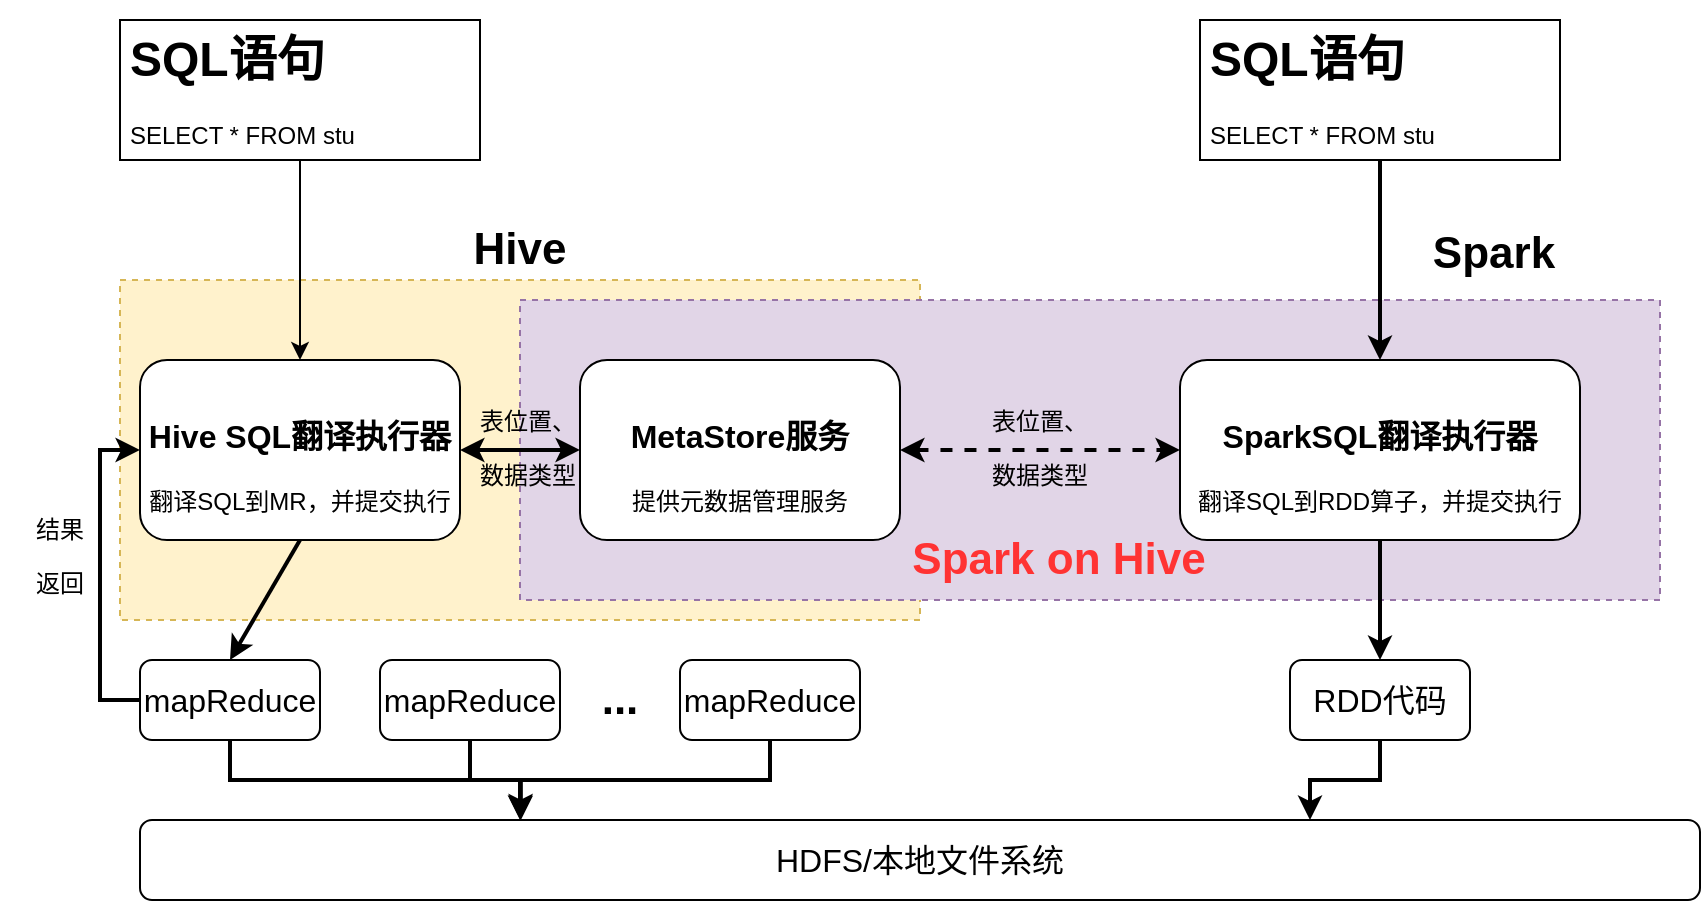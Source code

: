 <mxfile version="20.8.23" type="github">
  <diagram name="第 1 页" id="EFqIKvGod9P9-3a57-Ll">
    <mxGraphModel dx="1221" dy="649" grid="0" gridSize="10" guides="1" tooltips="1" connect="1" arrows="1" fold="1" page="0" pageScale="1" pageWidth="827" pageHeight="1169" math="0" shadow="0">
      <root>
        <mxCell id="0" />
        <mxCell id="1" parent="0" />
        <mxCell id="e48WEqZ7E81Lrx6QJCwg-1" value="" style="rounded=0;whiteSpace=wrap;html=1;dashed=1;fillColor=#fff2cc;strokeColor=#d6b656;" vertex="1" parent="1">
          <mxGeometry x="60" y="320" width="400" height="170" as="geometry" />
        </mxCell>
        <mxCell id="e48WEqZ7E81Lrx6QJCwg-2" value="" style="rounded=0;whiteSpace=wrap;html=1;fillColor=#e1d5e7;dashed=1;strokeColor=#9673a6;" vertex="1" parent="1">
          <mxGeometry x="260" y="330" width="570" height="150" as="geometry" />
        </mxCell>
        <mxCell id="e48WEqZ7E81Lrx6QJCwg-3" value="&lt;h2&gt;&lt;b style=&quot;font-size: 16px;&quot;&gt;Hive SQL翻译执行器&lt;/b&gt;&lt;/h2&gt;翻译SQL到MR，并提交执行" style="rounded=1;whiteSpace=wrap;html=1;" vertex="1" parent="1">
          <mxGeometry x="70" y="360" width="160" height="90" as="geometry" />
        </mxCell>
        <mxCell id="e48WEqZ7E81Lrx6QJCwg-6" style="edgeStyle=orthogonalEdgeStyle;rounded=0;orthogonalLoop=1;jettySize=auto;html=1;entryX=0.5;entryY=0;entryDx=0;entryDy=0;" edge="1" parent="1" source="e48WEqZ7E81Lrx6QJCwg-5" target="e48WEqZ7E81Lrx6QJCwg-3">
          <mxGeometry relative="1" as="geometry" />
        </mxCell>
        <mxCell id="e48WEqZ7E81Lrx6QJCwg-5" value="&lt;h1&gt;SQL语句&lt;/h1&gt;&lt;p&gt;SELECT * FROM stu&lt;/p&gt;" style="text;html=1;strokeColor=default;fillColor=none;spacing=5;spacingTop=-20;whiteSpace=wrap;overflow=hidden;rounded=0;" vertex="1" parent="1">
          <mxGeometry x="60" y="190" width="180" height="70" as="geometry" />
        </mxCell>
        <mxCell id="e48WEqZ7E81Lrx6QJCwg-8" value="&lt;h2 style=&quot;border-color: var(--border-color);&quot;&gt;&lt;/h2&gt;&lt;h2&gt;&lt;span style=&quot;font-size: 16px;&quot;&gt;&lt;b&gt;MetaStore服务&lt;/b&gt;&lt;/span&gt;&lt;/h2&gt;提供元数据管理服务" style="rounded=1;whiteSpace=wrap;html=1;" vertex="1" parent="1">
          <mxGeometry x="290" y="360" width="160" height="90" as="geometry" />
        </mxCell>
        <mxCell id="e48WEqZ7E81Lrx6QJCwg-25" style="edgeStyle=orthogonalEdgeStyle;rounded=0;orthogonalLoop=1;jettySize=auto;html=1;entryX=0.244;entryY=0.005;entryDx=0;entryDy=0;entryPerimeter=0;strokeWidth=2;fontSize=12;" edge="1" parent="1" source="e48WEqZ7E81Lrx6QJCwg-9" target="e48WEqZ7E81Lrx6QJCwg-24">
          <mxGeometry relative="1" as="geometry" />
        </mxCell>
        <mxCell id="e48WEqZ7E81Lrx6QJCwg-28" style="edgeStyle=orthogonalEdgeStyle;rounded=0;orthogonalLoop=1;jettySize=auto;html=1;entryX=0;entryY=0.5;entryDx=0;entryDy=0;strokeWidth=2;fontSize=12;" edge="1" parent="1" source="e48WEqZ7E81Lrx6QJCwg-9" target="e48WEqZ7E81Lrx6QJCwg-3">
          <mxGeometry relative="1" as="geometry">
            <Array as="points">
              <mxPoint x="50" y="530" />
              <mxPoint x="50" y="405" />
            </Array>
          </mxGeometry>
        </mxCell>
        <mxCell id="e48WEqZ7E81Lrx6QJCwg-9" value="mapReduce" style="rounded=1;whiteSpace=wrap;html=1;strokeColor=default;fontSize=16;fillColor=none;" vertex="1" parent="1">
          <mxGeometry x="70" y="510" width="90" height="40" as="geometry" />
        </mxCell>
        <mxCell id="e48WEqZ7E81Lrx6QJCwg-12" value="" style="endArrow=classic;startArrow=classic;html=1;rounded=0;strokeWidth=2;fontSize=16;exitX=1;exitY=0.5;exitDx=0;exitDy=0;entryX=0;entryY=0.5;entryDx=0;entryDy=0;" edge="1" parent="1" source="e48WEqZ7E81Lrx6QJCwg-3" target="e48WEqZ7E81Lrx6QJCwg-8">
          <mxGeometry width="50" height="50" relative="1" as="geometry">
            <mxPoint x="280" y="540" as="sourcePoint" />
            <mxPoint x="390" y="530" as="targetPoint" />
          </mxGeometry>
        </mxCell>
        <mxCell id="e48WEqZ7E81Lrx6QJCwg-13" value="&lt;b&gt;&lt;font style=&quot;font-size: 22px;&quot;&gt;Hive&lt;/font&gt;&lt;/b&gt;" style="text;html=1;strokeColor=none;fillColor=none;align=center;verticalAlign=middle;whiteSpace=wrap;rounded=0;fontSize=16;" vertex="1" parent="1">
          <mxGeometry x="230" y="290" width="60" height="30" as="geometry" />
        </mxCell>
        <mxCell id="e48WEqZ7E81Lrx6QJCwg-14" value="&lt;b&gt;&lt;font style=&quot;font-size: 22px;&quot;&gt;Spark&lt;/font&gt;&lt;/b&gt;" style="text;html=1;strokeColor=none;fillColor=none;align=center;verticalAlign=middle;whiteSpace=wrap;rounded=0;fontSize=16;" vertex="1" parent="1">
          <mxGeometry x="717" y="292" width="60" height="30" as="geometry" />
        </mxCell>
        <mxCell id="e48WEqZ7E81Lrx6QJCwg-16" value="&lt;font style=&quot;font-size: 12px;&quot;&gt;表位置、数据类型&lt;/font&gt;" style="text;html=1;strokeColor=none;fillColor=none;align=center;verticalAlign=middle;whiteSpace=wrap;rounded=0;fontSize=22;" vertex="1" parent="1">
          <mxGeometry x="234" y="386" width="60" height="30" as="geometry" />
        </mxCell>
        <mxCell id="e48WEqZ7E81Lrx6QJCwg-26" style="edgeStyle=orthogonalEdgeStyle;rounded=0;orthogonalLoop=1;jettySize=auto;html=1;entryX=0.244;entryY=-0.019;entryDx=0;entryDy=0;entryPerimeter=0;strokeWidth=2;fontSize=12;" edge="1" parent="1" source="e48WEqZ7E81Lrx6QJCwg-19" target="e48WEqZ7E81Lrx6QJCwg-24">
          <mxGeometry relative="1" as="geometry" />
        </mxCell>
        <mxCell id="e48WEqZ7E81Lrx6QJCwg-19" value="mapReduce" style="rounded=1;whiteSpace=wrap;html=1;strokeColor=default;fontSize=16;fillColor=none;" vertex="1" parent="1">
          <mxGeometry x="190" y="510" width="90" height="40" as="geometry" />
        </mxCell>
        <mxCell id="e48WEqZ7E81Lrx6QJCwg-27" style="edgeStyle=orthogonalEdgeStyle;rounded=0;orthogonalLoop=1;jettySize=auto;html=1;strokeWidth=2;fontSize=12;" edge="1" parent="1" source="e48WEqZ7E81Lrx6QJCwg-20">
          <mxGeometry relative="1" as="geometry">
            <mxPoint x="260" y="590" as="targetPoint" />
            <Array as="points">
              <mxPoint x="385" y="570" />
              <mxPoint x="260" y="570" />
            </Array>
          </mxGeometry>
        </mxCell>
        <mxCell id="e48WEqZ7E81Lrx6QJCwg-20" value="mapReduce" style="rounded=1;whiteSpace=wrap;html=1;strokeColor=default;fontSize=16;fillColor=none;" vertex="1" parent="1">
          <mxGeometry x="340" y="510" width="90" height="40" as="geometry" />
        </mxCell>
        <mxCell id="e48WEqZ7E81Lrx6QJCwg-22" value="&lt;b&gt;&lt;font style=&quot;font-size: 22px;&quot;&gt;...&lt;/font&gt;&lt;/b&gt;" style="text;html=1;strokeColor=none;fillColor=none;align=center;verticalAlign=middle;whiteSpace=wrap;rounded=0;fontSize=16;" vertex="1" parent="1">
          <mxGeometry x="280" y="515" width="60" height="30" as="geometry" />
        </mxCell>
        <mxCell id="e48WEqZ7E81Lrx6QJCwg-23" value="" style="endArrow=classic;html=1;rounded=0;strokeWidth=2;fontSize=12;exitX=0.5;exitY=1;exitDx=0;exitDy=0;entryX=0.5;entryY=0;entryDx=0;entryDy=0;" edge="1" parent="1" source="e48WEqZ7E81Lrx6QJCwg-3" target="e48WEqZ7E81Lrx6QJCwg-9">
          <mxGeometry width="50" height="50" relative="1" as="geometry">
            <mxPoint x="-40" y="560" as="sourcePoint" />
            <mxPoint x="10" y="510" as="targetPoint" />
          </mxGeometry>
        </mxCell>
        <mxCell id="e48WEqZ7E81Lrx6QJCwg-24" value="HDFS/本地文件系统" style="rounded=1;whiteSpace=wrap;html=1;strokeColor=default;fontSize=16;fillColor=none;" vertex="1" parent="1">
          <mxGeometry x="70" y="590" width="780" height="40" as="geometry" />
        </mxCell>
        <mxCell id="e48WEqZ7E81Lrx6QJCwg-29" value="&lt;font style=&quot;font-size: 12px;&quot;&gt;结果&lt;br&gt;返回&lt;/font&gt;" style="text;html=1;strokeColor=none;fillColor=none;align=center;verticalAlign=middle;whiteSpace=wrap;rounded=0;fontSize=22;" vertex="1" parent="1">
          <mxGeometry y="440" width="60" height="30" as="geometry" />
        </mxCell>
        <mxCell id="e48WEqZ7E81Lrx6QJCwg-30" value="&lt;h2&gt;&lt;b style=&quot;font-size: 16px;&quot;&gt;SparkSQL翻译执行器&lt;/b&gt;&lt;/h2&gt;翻译SQL到RDD算子，并提交执行" style="rounded=1;whiteSpace=wrap;html=1;" vertex="1" parent="1">
          <mxGeometry x="590" y="360" width="200" height="90" as="geometry" />
        </mxCell>
        <mxCell id="e48WEqZ7E81Lrx6QJCwg-31" value="" style="endArrow=classic;startArrow=classic;html=1;rounded=0;strokeWidth=2;fontSize=12;exitX=1;exitY=0.5;exitDx=0;exitDy=0;entryX=0;entryY=0.5;entryDx=0;entryDy=0;dashed=1;" edge="1" parent="1" source="e48WEqZ7E81Lrx6QJCwg-8" target="e48WEqZ7E81Lrx6QJCwg-30">
          <mxGeometry width="50" height="50" relative="1" as="geometry">
            <mxPoint x="510" y="440" as="sourcePoint" />
            <mxPoint x="560" y="390" as="targetPoint" />
          </mxGeometry>
        </mxCell>
        <mxCell id="e48WEqZ7E81Lrx6QJCwg-32" value="&lt;font style=&quot;font-size: 12px;&quot;&gt;表位置、数据类型&lt;/font&gt;" style="text;html=1;strokeColor=none;fillColor=none;align=center;verticalAlign=middle;whiteSpace=wrap;rounded=0;fontSize=22;" vertex="1" parent="1">
          <mxGeometry x="490" y="386" width="60" height="30" as="geometry" />
        </mxCell>
        <mxCell id="e48WEqZ7E81Lrx6QJCwg-36" style="edgeStyle=orthogonalEdgeStyle;rounded=0;orthogonalLoop=1;jettySize=auto;html=1;entryX=0.75;entryY=0;entryDx=0;entryDy=0;strokeWidth=2;fontSize=12;" edge="1" parent="1" source="e48WEqZ7E81Lrx6QJCwg-34" target="e48WEqZ7E81Lrx6QJCwg-24">
          <mxGeometry relative="1" as="geometry" />
        </mxCell>
        <mxCell id="e48WEqZ7E81Lrx6QJCwg-34" value="RDD代码" style="rounded=1;whiteSpace=wrap;html=1;strokeColor=default;fontSize=16;fillColor=none;" vertex="1" parent="1">
          <mxGeometry x="645" y="510" width="90" height="40" as="geometry" />
        </mxCell>
        <mxCell id="e48WEqZ7E81Lrx6QJCwg-35" value="" style="endArrow=classic;html=1;rounded=0;strokeWidth=2;fontSize=12;exitX=0.5;exitY=1;exitDx=0;exitDy=0;" edge="1" parent="1" source="e48WEqZ7E81Lrx6QJCwg-30" target="e48WEqZ7E81Lrx6QJCwg-34">
          <mxGeometry width="50" height="50" relative="1" as="geometry">
            <mxPoint x="800" y="540" as="sourcePoint" />
            <mxPoint x="850" y="490" as="targetPoint" />
          </mxGeometry>
        </mxCell>
        <mxCell id="e48WEqZ7E81Lrx6QJCwg-38" style="edgeStyle=orthogonalEdgeStyle;rounded=0;orthogonalLoop=1;jettySize=auto;html=1;strokeWidth=2;fontSize=12;" edge="1" parent="1" source="e48WEqZ7E81Lrx6QJCwg-37" target="e48WEqZ7E81Lrx6QJCwg-30">
          <mxGeometry relative="1" as="geometry" />
        </mxCell>
        <mxCell id="e48WEqZ7E81Lrx6QJCwg-37" value="&lt;h1&gt;SQL语句&lt;/h1&gt;&lt;p&gt;SELECT * FROM stu&lt;/p&gt;" style="text;html=1;strokeColor=default;fillColor=none;spacing=5;spacingTop=-20;whiteSpace=wrap;overflow=hidden;rounded=0;" vertex="1" parent="1">
          <mxGeometry x="600" y="190" width="180" height="70" as="geometry" />
        </mxCell>
        <mxCell id="e48WEqZ7E81Lrx6QJCwg-39" value="&lt;b&gt;&lt;font style=&quot;font-size: 22px;&quot;&gt;Spark on Hive&lt;/font&gt;&lt;/b&gt;" style="text;html=1;strokeColor=none;fillColor=none;align=center;verticalAlign=middle;whiteSpace=wrap;rounded=0;fontSize=16;fontColor=#FF3333;" vertex="1" parent="1">
          <mxGeometry x="444" y="445" width="171" height="30" as="geometry" />
        </mxCell>
      </root>
    </mxGraphModel>
  </diagram>
</mxfile>
